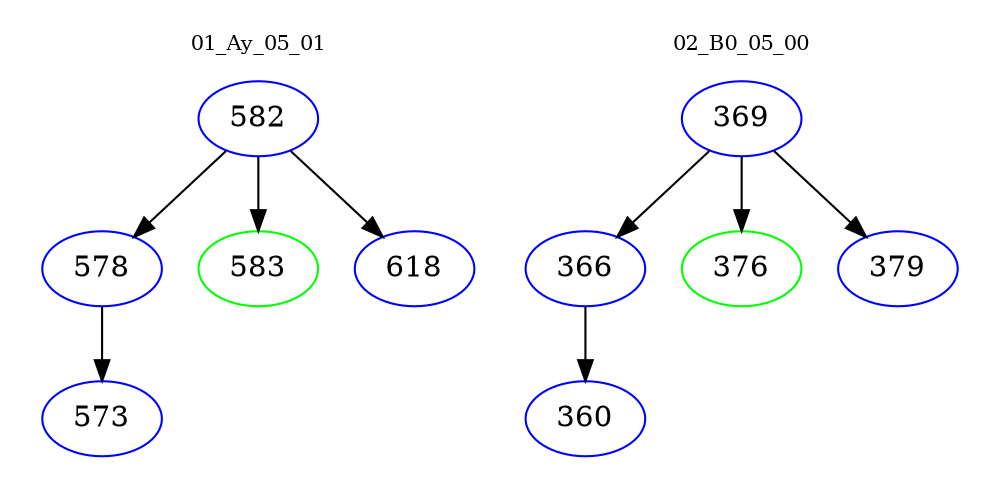 digraph{
subgraph cluster_0 {
color = white
label = "01_Ay_05_01";
fontsize=10;
T0_582 [label="582", color="blue"]
T0_582 -> T0_578 [color="black"]
T0_578 [label="578", color="blue"]
T0_578 -> T0_573 [color="black"]
T0_573 [label="573", color="blue"]
T0_582 -> T0_583 [color="black"]
T0_583 [label="583", color="green"]
T0_582 -> T0_618 [color="black"]
T0_618 [label="618", color="blue"]
}
subgraph cluster_1 {
color = white
label = "02_B0_05_00";
fontsize=10;
T1_369 [label="369", color="blue"]
T1_369 -> T1_366 [color="black"]
T1_366 [label="366", color="blue"]
T1_366 -> T1_360 [color="black"]
T1_360 [label="360", color="blue"]
T1_369 -> T1_376 [color="black"]
T1_376 [label="376", color="green"]
T1_369 -> T1_379 [color="black"]
T1_379 [label="379", color="blue"]
}
}
